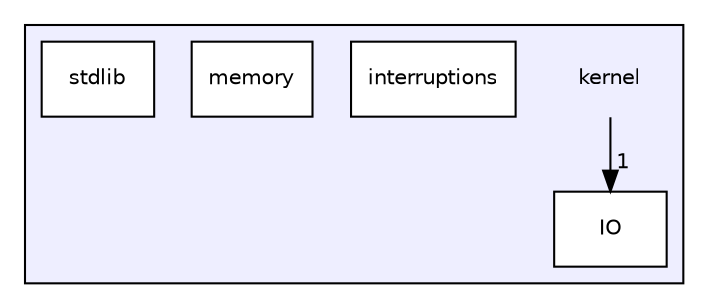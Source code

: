 digraph "kernel" {
  compound=true
  node [ fontsize="10", fontname="Helvetica"];
  edge [ labelfontsize="10", labelfontname="Helvetica"];
  subgraph clusterdir_dc43877d82dd332f9fb2071fcca799d6 {
    graph [ bgcolor="#eeeeff", pencolor="black", label="" URL="dir_dc43877d82dd332f9fb2071fcca799d6.html"];
    dir_dc43877d82dd332f9fb2071fcca799d6 [shape=plaintext label="kernel"];
    dir_5813c2648decd8e993faec09fdc4bf8a [shape=box label="interruptions" color="black" fillcolor="white" style="filled" URL="dir_5813c2648decd8e993faec09fdc4bf8a.html"];
    dir_437c8b8cd7f1d4eda4759adcec27e61a [shape=box label="IO" color="black" fillcolor="white" style="filled" URL="dir_437c8b8cd7f1d4eda4759adcec27e61a.html"];
    dir_b441c67f0e4a3dbd0ffac019137899e0 [shape=box label="memory" color="black" fillcolor="white" style="filled" URL="dir_b441c67f0e4a3dbd0ffac019137899e0.html"];
    dir_09b6c22482a221bb7e180ac97b23c33c [shape=box label="stdlib" color="black" fillcolor="white" style="filled" URL="dir_09b6c22482a221bb7e180ac97b23c33c.html"];
  }
  dir_dc43877d82dd332f9fb2071fcca799d6->dir_437c8b8cd7f1d4eda4759adcec27e61a [headlabel="1", labeldistance=1.5 headhref="dir_000000_000002.html"];
}
